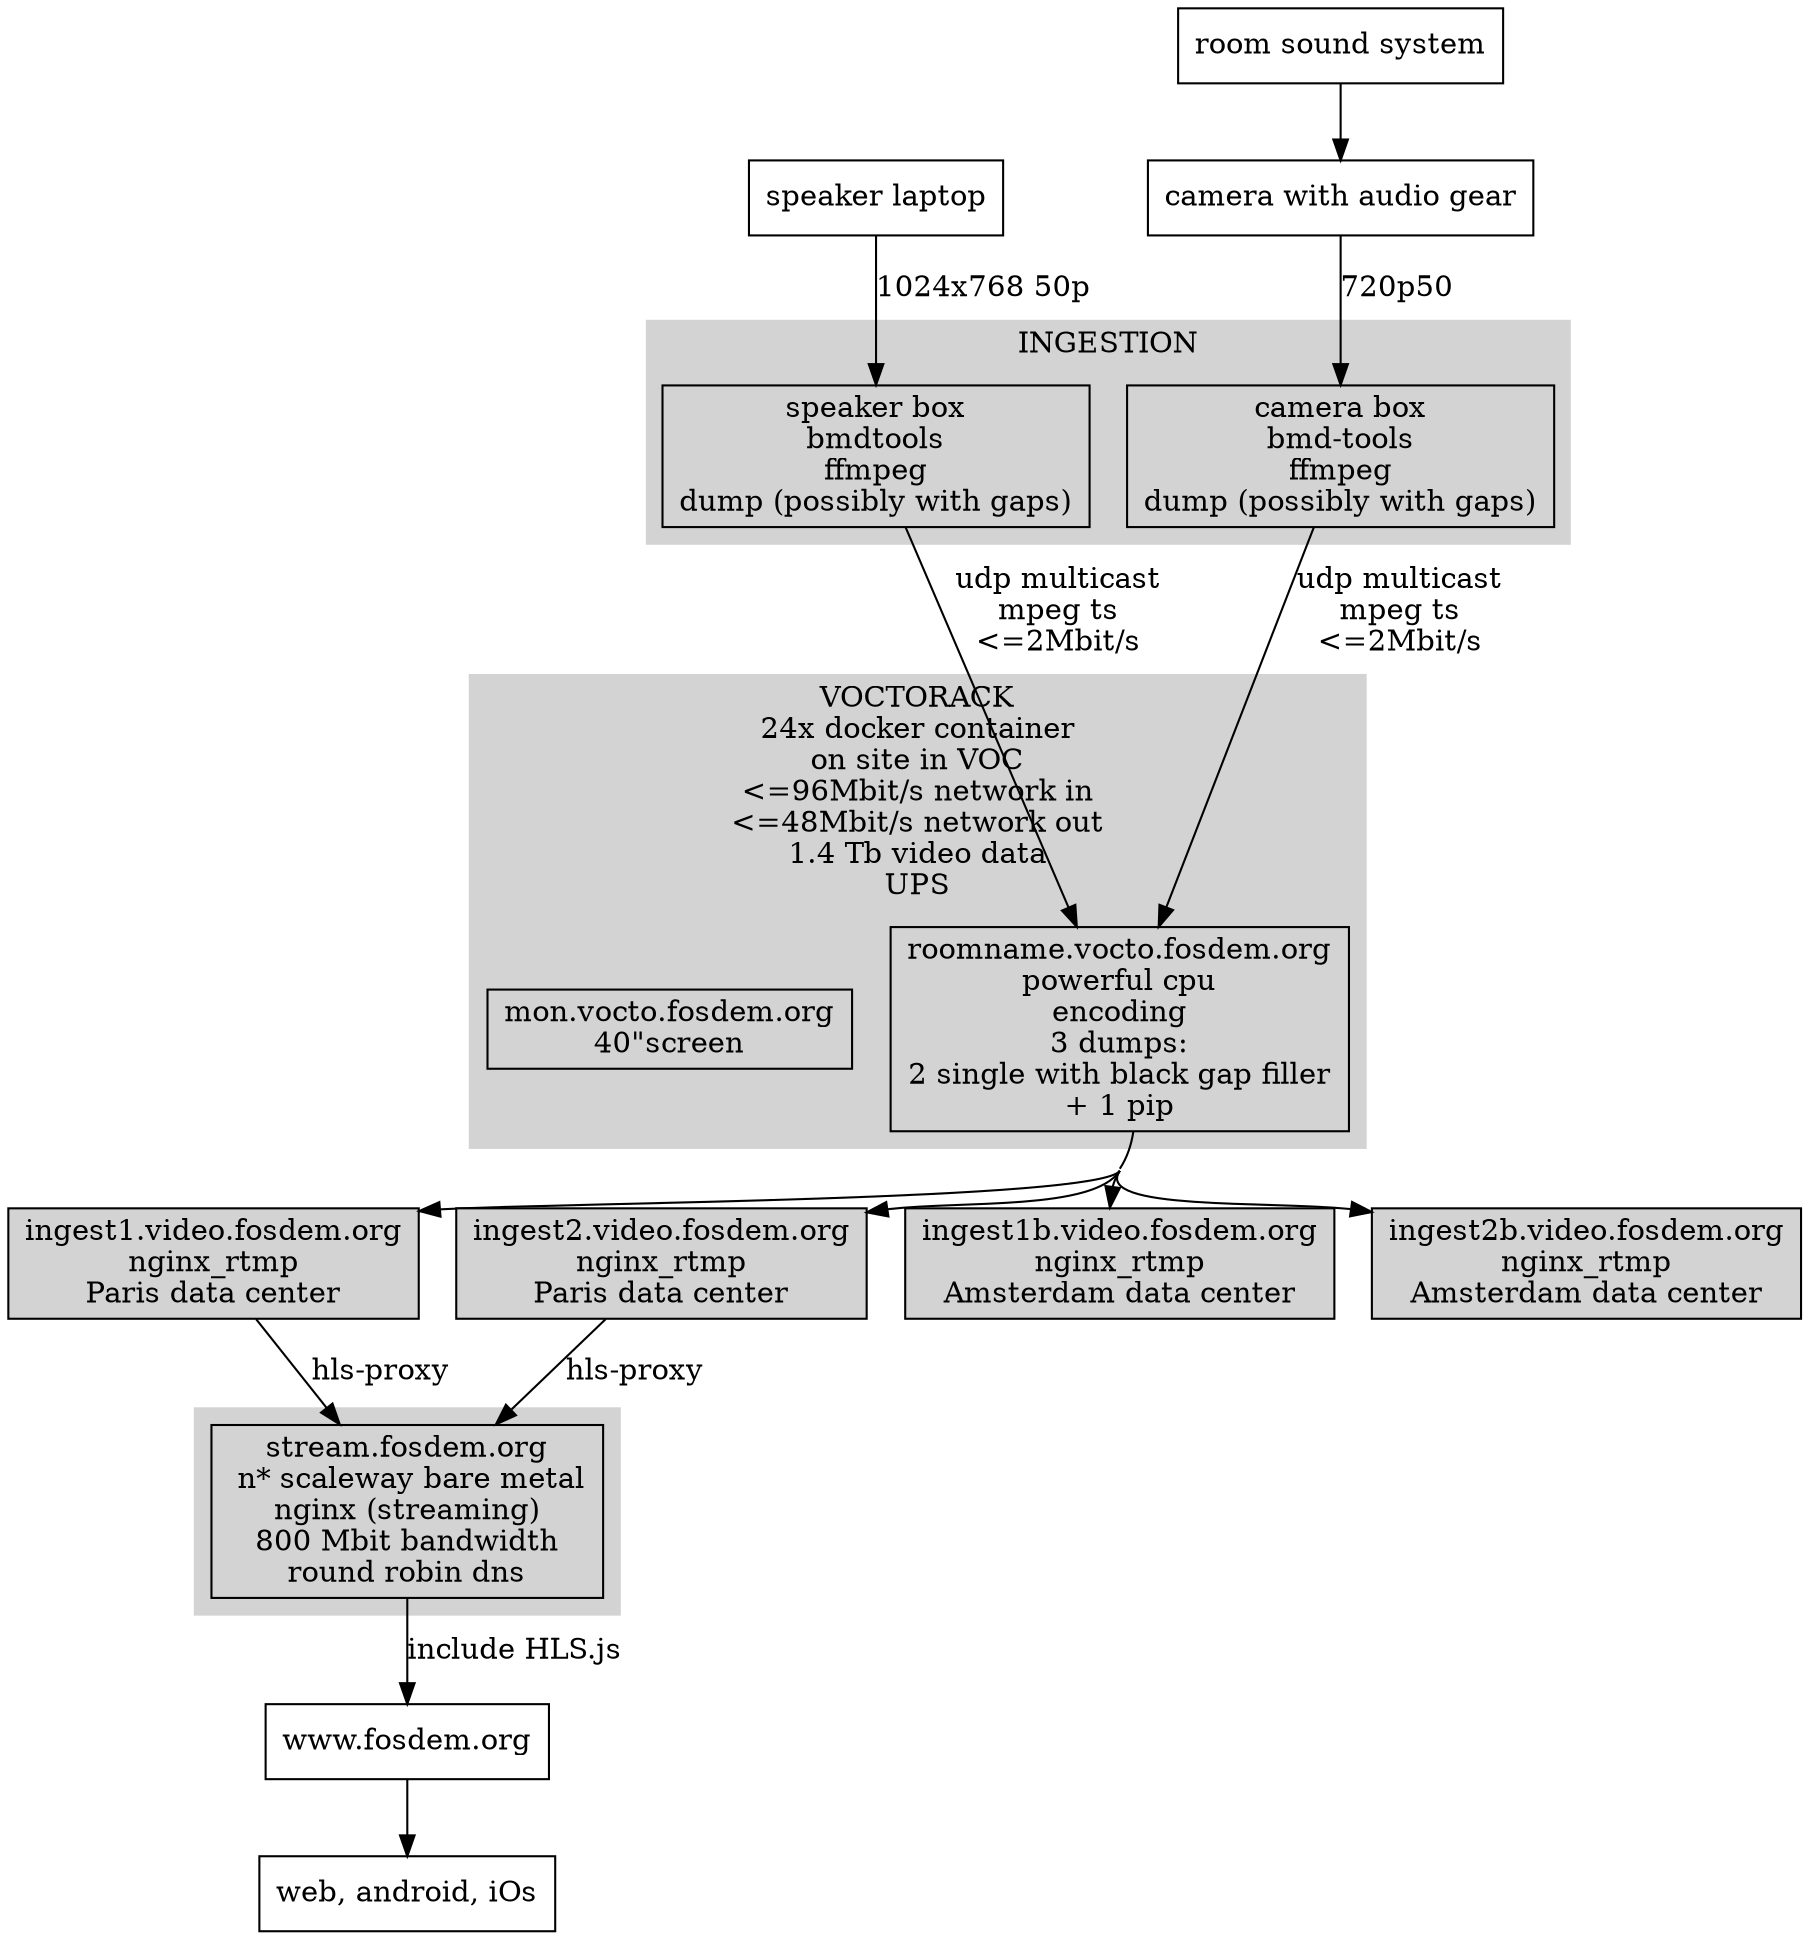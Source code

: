 digraph G {
	concentrate=true;
	node [shape=box];
	speaker_laptop [label="speaker laptop"];
	camera_with_audio_gear [label="camera with audio gear"];
	room_sound_system [label="room sound system"];

	subgraph fosdem_network {
		subgraph cluster_room {
			style=filled;
			color=lightgrey;
			node [style=filled];
			//parts
			cam_box [label="camera box\nbmd-tools\nffmpeg\ndump (possibly with gaps)", URL="https://github.com"];
			speaker_box [label="speaker box\nbmdtools\nffmpeg\ndump (possibly with gaps)", URL="https://github.com"];
			label = "INGESTION";
		}

		subgraph cluster_voc {
			style=filled;
			color=lightgrey;
			node [style=filled];
			//parts
			vocto1[label="roomname.vocto.fosdem.org\npowerful cpu\nencoding\n3 dumps:\n2 single with black gap filler\n+ 1 pip", URL="http://github.com"];
			voctomon[label="mon.vocto.fosdem.org\n40\"screen"];
			label = "VOCTORACK\n24x docker container\non site in VOC\n<=96Mbit/s network in\n<=48Mbit/s network out\n1.4 Tb video data\nUPS";
		}
		label = "FOSDEM network";
		style=filled;
		color=yellow;
	}


	subgraph ingest_stream {
		style = filled;
		color = lightgrey;
		node [style=filled];
		ingest_rtmp1 [label="ingest1.video.fosdem.org\nnginx_rtmp\nParis data center"];
		ingest_rtmp2 [label="ingest2.video.fosdem.org\nnginx_rtmp\nParis data center"];
		ingest_rtmp1b [label="ingest1b.video.fosdem.org\nnginx_rtmp\nAmsterdam data center"];
		ingest_rtmp2b [label="ingest2b.video.fosdem.org\nnginx_rtmp\nAmsterdam data center"];
		label = "scaleway baremetal 250Gb SSD 5Gbit internal bandwidth 800 Mbit external bandwidth";
	}

	

	subgraph cluster_stream {
		style=filled;
		color=lightgrey;
		node [style=filled];
		stream_vps [label="stream.fosdem.org\n n* scaleway bare metal\nnginx (streaming)\n800 Mbit bandwidth\nround robin dns"];
	}

	www [label="www.fosdem.org"]
	browser [label="web, android, iOs"]

	room_sound_system -> camera_with_audio_gear;
	speaker_laptop -> speaker_box [label="1024x768 50p"];
	camera_with_audio_gear -> cam_box [label="720p50"];
	cam_box -> vocto1 [label="udp multicast\nmpeg ts\n<=2Mbit/s"];
        speaker_box -> vocto1 [label="udp multicast\nmpeg ts\n<=2Mbit/s"];
	vocto1 -> ingest_rtmp1
	vocto1 -> ingest_rtmp2
	vocto1 -> ingest_rtmp1b
	vocto1 -> ingest_rtmp2b
	ingest_rtmp1 -> stream_vps [label="hls-proxy"]
	ingest_rtmp2 -> stream_vps [label="hls-proxy"]
	stream_vps -> www [label="include HLS.js"]
	www -> browser
}
